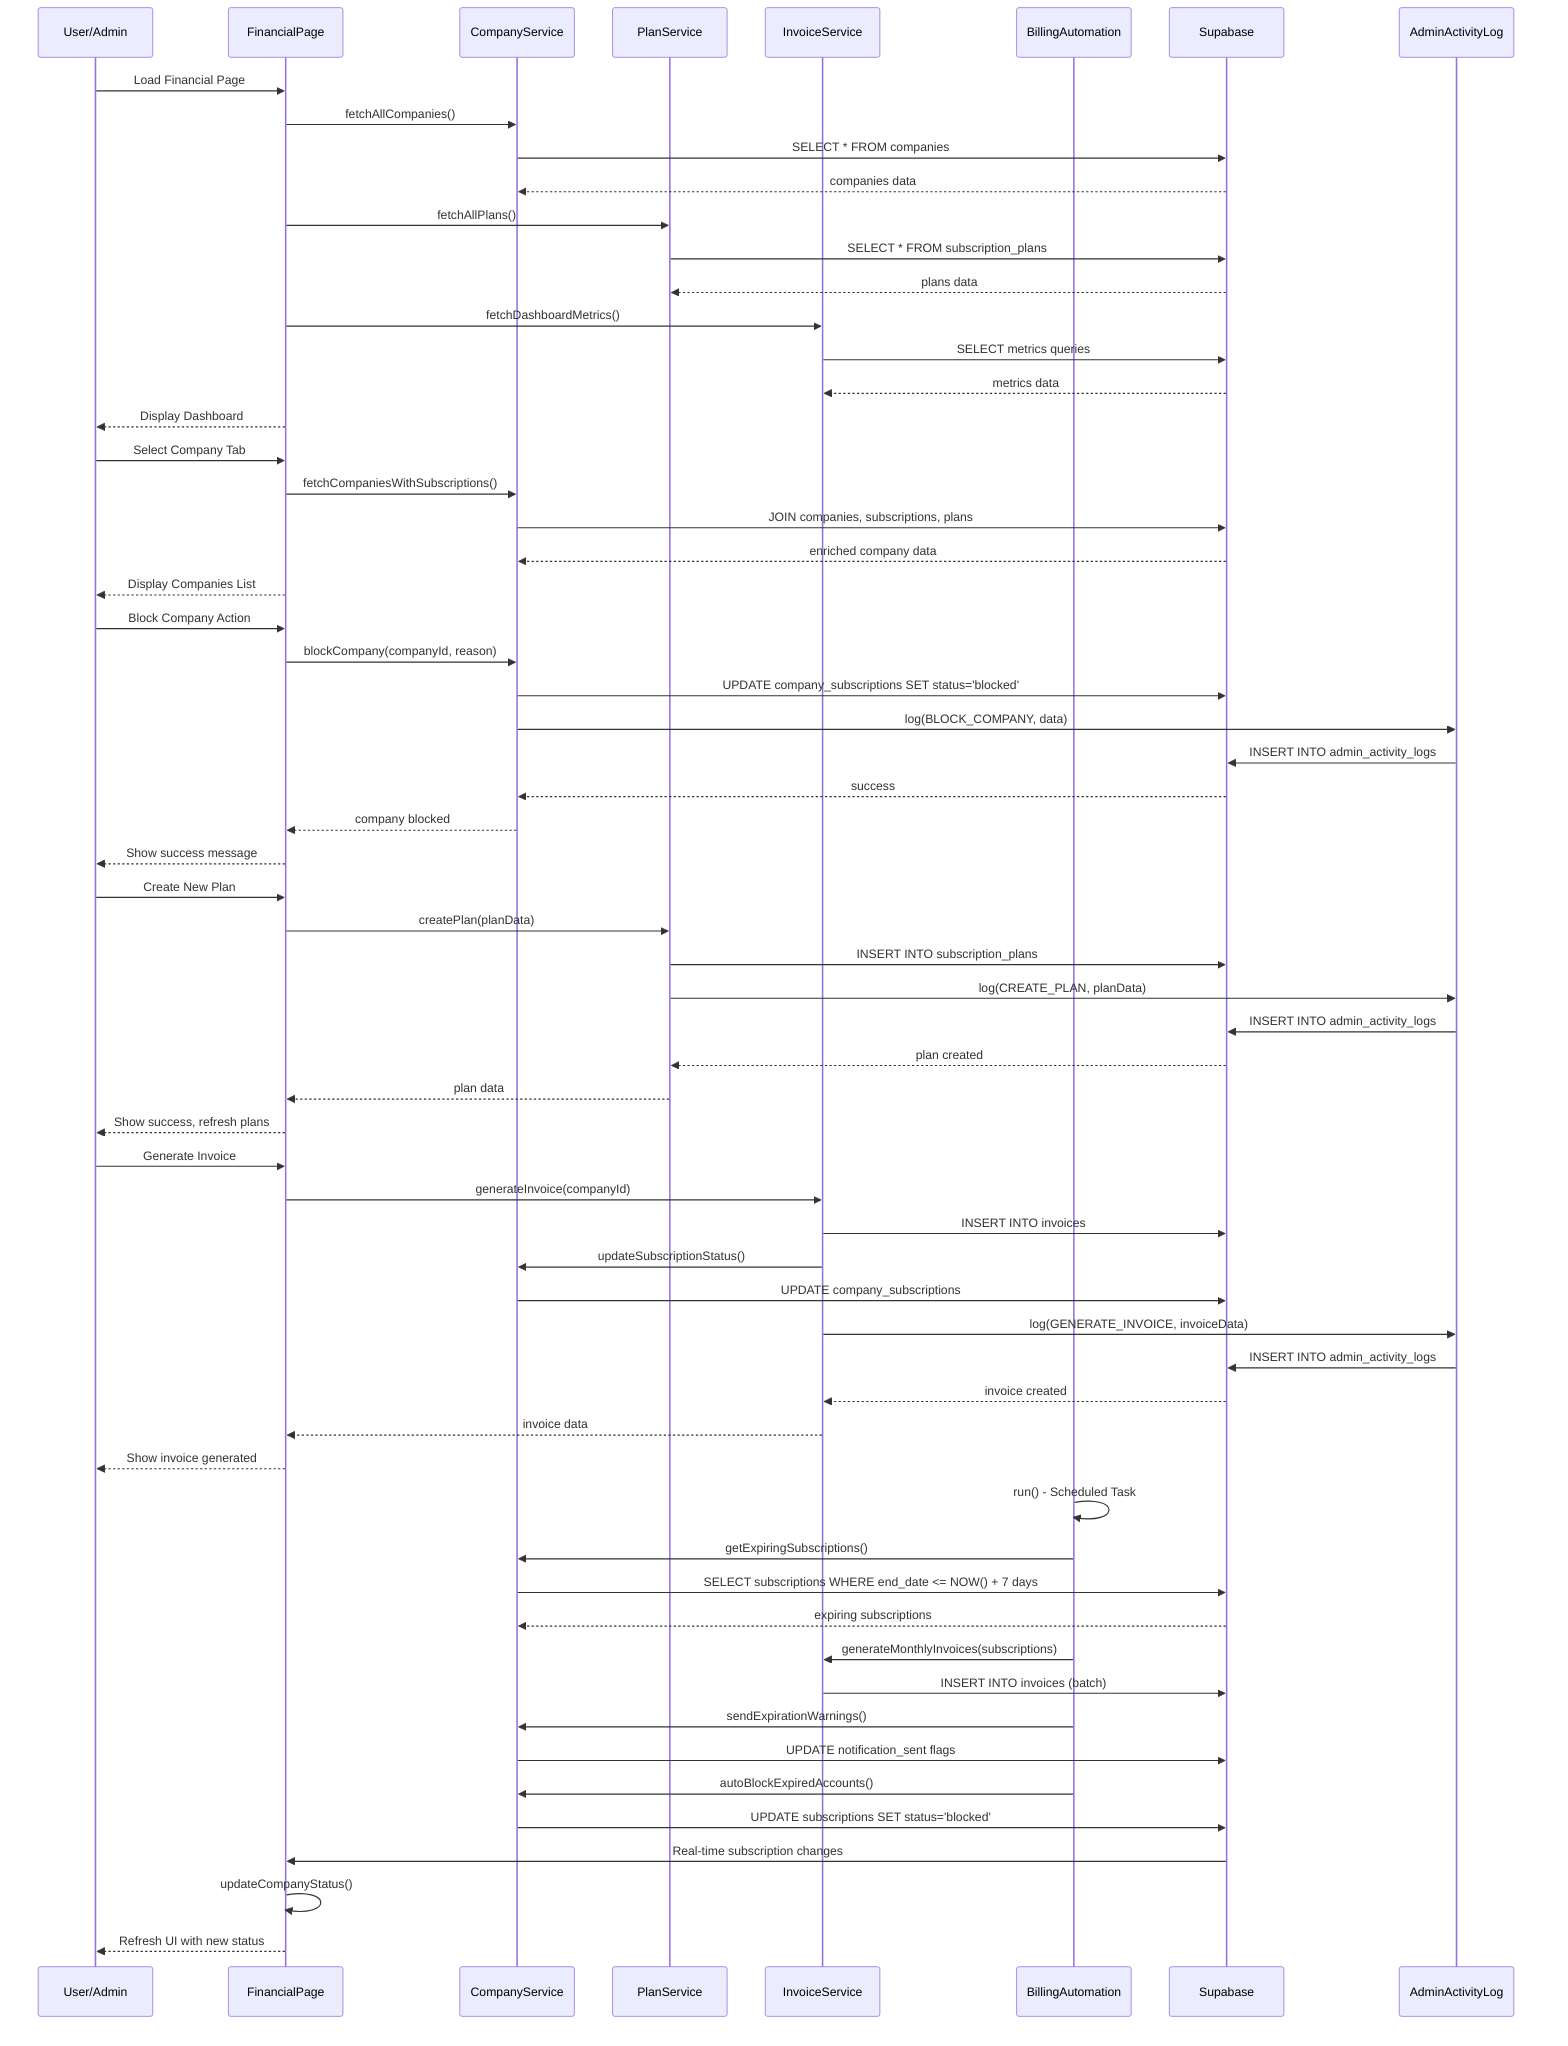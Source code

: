 sequenceDiagram
    participant U as User/Admin
    participant FP as FinancialPage
    participant CS as CompanyService
    participant PS as PlanService
    participant IS as InvoiceService
    participant BA as BillingAutomation
    participant DB as Supabase
    participant AL as AdminActivityLog

    %% Initial Load
    U->>FP: Load Financial Page
    FP->>CS: fetchAllCompanies()
    CS->>DB: SELECT * FROM companies
    DB-->>CS: companies data
    FP->>PS: fetchAllPlans()
    PS->>DB: SELECT * FROM subscription_plans
    DB-->>PS: plans data
    FP->>IS: fetchDashboardMetrics()
    IS->>DB: SELECT metrics queries
    DB-->>IS: metrics data
    FP-->>U: Display Dashboard

    %% Company Management Flow
    U->>FP: Select Company Tab
    FP->>CS: fetchCompaniesWithSubscriptions()
    CS->>DB: JOIN companies, subscriptions, plans
    DB-->>CS: enriched company data
    FP-->>U: Display Companies List

    U->>FP: Block Company Action
    FP->>CS: blockCompany(companyId, reason)
    CS->>DB: UPDATE company_subscriptions SET status='blocked'
    CS->>AL: log(BLOCK_COMPANY, data)
    AL->>DB: INSERT INTO admin_activity_logs
    DB-->>CS: success
    CS-->>FP: company blocked
    FP-->>U: Show success message

    %% Plan Management Flow
    U->>FP: Create New Plan
    FP->>PS: createPlan(planData)
    PS->>DB: INSERT INTO subscription_plans
    PS->>AL: log(CREATE_PLAN, planData)
    AL->>DB: INSERT INTO admin_activity_logs
    DB-->>PS: plan created
    PS-->>FP: plan data
    FP-->>U: Show success, refresh plans

    %% Billing Flow
    U->>FP: Generate Invoice
    FP->>IS: generateInvoice(companyId)
    IS->>DB: INSERT INTO invoices
    IS->>CS: updateSubscriptionStatus()
    CS->>DB: UPDATE company_subscriptions
    IS->>AL: log(GENERATE_INVOICE, invoiceData)
    AL->>DB: INSERT INTO admin_activity_logs
    DB-->>IS: invoice created
    IS-->>FP: invoice data
    FP-->>U: Show invoice generated

    %% Automated Billing Process
    BA->>BA: run() - Scheduled Task
    BA->>CS: getExpiringSubscriptions()
    CS->>DB: SELECT subscriptions WHERE end_date <= NOW() + 7 days
    DB-->>CS: expiring subscriptions
    BA->>IS: generateMonthlyInvoices(subscriptions)
    IS->>DB: INSERT INTO invoices (batch)
    BA->>CS: sendExpirationWarnings()
    CS->>DB: UPDATE notification_sent flags
    BA->>CS: autoBlockExpiredAccounts()
    CS->>DB: UPDATE subscriptions SET status='blocked'

    %% Real-time Updates
    DB->>FP: Real-time subscription changes
    FP->>FP: updateCompanyStatus()
    FP-->>U: Refresh UI with new status